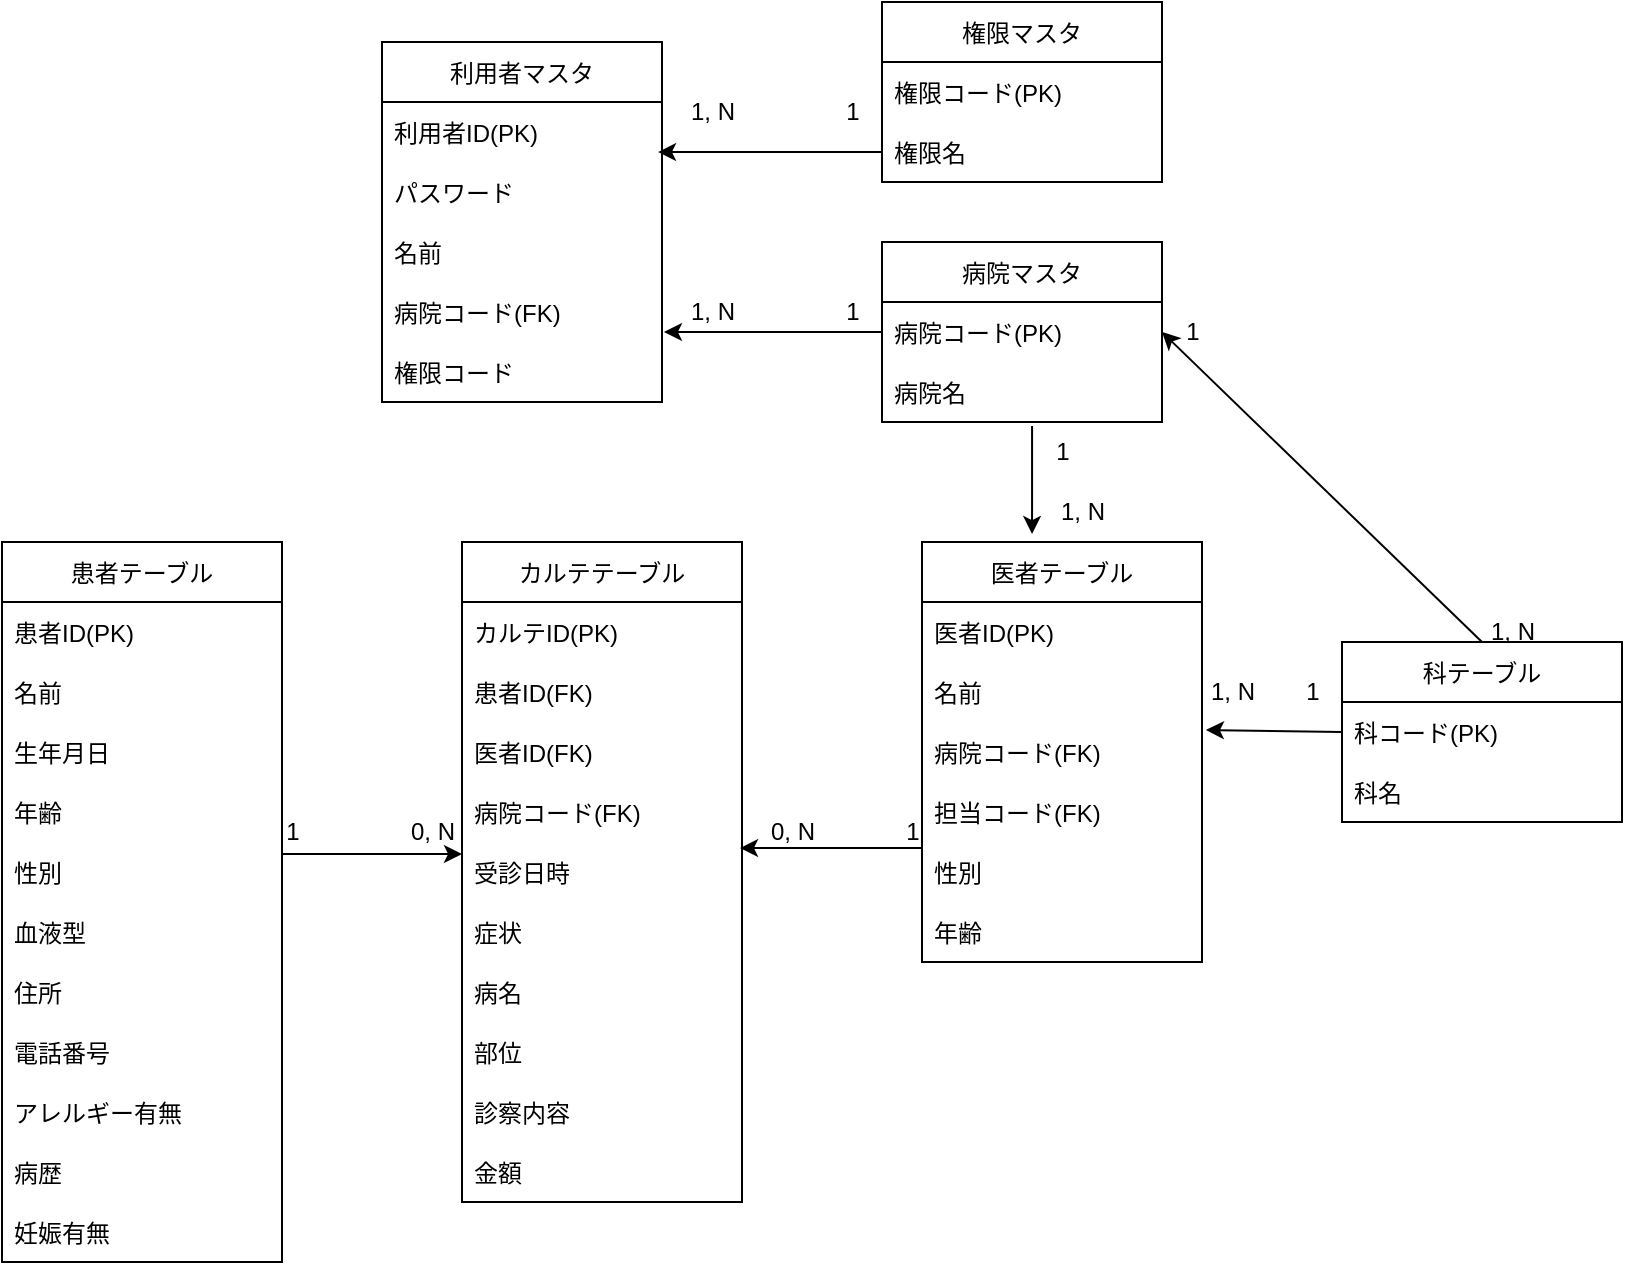 <mxfile version="20.2.8" type="device"><diagram id="y0JAZiJU88ASbfKCU6oa" name="ページ1"><mxGraphModel dx="1038" dy="714" grid="1" gridSize="10" guides="1" tooltips="1" connect="1" arrows="1" fold="1" page="1" pageScale="1" pageWidth="827" pageHeight="1169" math="0" shadow="0"><root><mxCell id="0"/><mxCell id="1" parent="0"/><mxCell id="m6EC7qF1NQxcS-XGs27F-1" value="利用者マスタ" style="swimlane;fontStyle=0;childLayout=stackLayout;horizontal=1;startSize=30;horizontalStack=0;resizeParent=1;resizeParentMax=0;resizeLast=0;collapsible=1;marginBottom=0;" parent="1" vertex="1"><mxGeometry x="310" y="50" width="140" height="180" as="geometry"/></mxCell><mxCell id="m6EC7qF1NQxcS-XGs27F-2" value="利用者ID(PK)" style="text;strokeColor=none;fillColor=none;align=left;verticalAlign=middle;spacingLeft=4;spacingRight=4;overflow=hidden;points=[[0,0.5],[1,0.5]];portConstraint=eastwest;rotatable=0;" parent="m6EC7qF1NQxcS-XGs27F-1" vertex="1"><mxGeometry y="30" width="140" height="30" as="geometry"/></mxCell><mxCell id="m6EC7qF1NQxcS-XGs27F-3" value="パスワード" style="text;strokeColor=none;fillColor=none;align=left;verticalAlign=middle;spacingLeft=4;spacingRight=4;overflow=hidden;points=[[0,0.5],[1,0.5]];portConstraint=eastwest;rotatable=0;" parent="m6EC7qF1NQxcS-XGs27F-1" vertex="1"><mxGeometry y="60" width="140" height="30" as="geometry"/></mxCell><mxCell id="m6EC7qF1NQxcS-XGs27F-4" value="名前" style="text;strokeColor=none;fillColor=none;align=left;verticalAlign=middle;spacingLeft=4;spacingRight=4;overflow=hidden;points=[[0,0.5],[1,0.5]];portConstraint=eastwest;rotatable=0;" parent="m6EC7qF1NQxcS-XGs27F-1" vertex="1"><mxGeometry y="90" width="140" height="30" as="geometry"/></mxCell><mxCell id="m6EC7qF1NQxcS-XGs27F-6" value="病院コード(FK)" style="text;strokeColor=none;fillColor=none;align=left;verticalAlign=middle;spacingLeft=4;spacingRight=4;overflow=hidden;points=[[0,0.5],[1,0.5]];portConstraint=eastwest;rotatable=0;" parent="m6EC7qF1NQxcS-XGs27F-1" vertex="1"><mxGeometry y="120" width="140" height="30" as="geometry"/></mxCell><mxCell id="m6EC7qF1NQxcS-XGs27F-59" value="権限コード" style="text;strokeColor=none;fillColor=none;align=left;verticalAlign=middle;spacingLeft=4;spacingRight=4;overflow=hidden;points=[[0,0.5],[1,0.5]];portConstraint=eastwest;rotatable=0;" parent="m6EC7qF1NQxcS-XGs27F-1" vertex="1"><mxGeometry y="150" width="140" height="30" as="geometry"/></mxCell><mxCell id="m6EC7qF1NQxcS-XGs27F-8" value="病院マスタ" style="swimlane;fontStyle=0;childLayout=stackLayout;horizontal=1;startSize=30;horizontalStack=0;resizeParent=1;resizeParentMax=0;resizeLast=0;collapsible=1;marginBottom=0;" parent="1" vertex="1"><mxGeometry x="560" y="150" width="140" height="90" as="geometry"/></mxCell><mxCell id="m6EC7qF1NQxcS-XGs27F-9" value="病院コード(PK)" style="text;strokeColor=none;fillColor=none;align=left;verticalAlign=middle;spacingLeft=4;spacingRight=4;overflow=hidden;points=[[0,0.5],[1,0.5]];portConstraint=eastwest;rotatable=0;" parent="m6EC7qF1NQxcS-XGs27F-8" vertex="1"><mxGeometry y="30" width="140" height="30" as="geometry"/></mxCell><mxCell id="m6EC7qF1NQxcS-XGs27F-10" value="病院名" style="text;strokeColor=none;fillColor=none;align=left;verticalAlign=middle;spacingLeft=4;spacingRight=4;overflow=hidden;points=[[0,0.5],[1,0.5]];portConstraint=eastwest;rotatable=0;" parent="m6EC7qF1NQxcS-XGs27F-8" vertex="1"><mxGeometry y="60" width="140" height="30" as="geometry"/></mxCell><mxCell id="m6EC7qF1NQxcS-XGs27F-14" value="患者テーブル" style="swimlane;fontStyle=0;childLayout=stackLayout;horizontal=1;startSize=30;horizontalStack=0;resizeParent=1;resizeParentMax=0;resizeLast=0;collapsible=1;marginBottom=0;" parent="1" vertex="1"><mxGeometry x="120" y="300" width="140" height="360" as="geometry"/></mxCell><mxCell id="m6EC7qF1NQxcS-XGs27F-15" value="患者ID(PK)" style="text;strokeColor=none;fillColor=none;align=left;verticalAlign=middle;spacingLeft=4;spacingRight=4;overflow=hidden;points=[[0,0.5],[1,0.5]];portConstraint=eastwest;rotatable=0;" parent="m6EC7qF1NQxcS-XGs27F-14" vertex="1"><mxGeometry y="30" width="140" height="30" as="geometry"/></mxCell><mxCell id="m6EC7qF1NQxcS-XGs27F-16" value="名前" style="text;strokeColor=none;fillColor=none;align=left;verticalAlign=middle;spacingLeft=4;spacingRight=4;overflow=hidden;points=[[0,0.5],[1,0.5]];portConstraint=eastwest;rotatable=0;" parent="m6EC7qF1NQxcS-XGs27F-14" vertex="1"><mxGeometry y="60" width="140" height="30" as="geometry"/></mxCell><mxCell id="m6EC7qF1NQxcS-XGs27F-17" value="生年月日" style="text;strokeColor=none;fillColor=none;align=left;verticalAlign=middle;spacingLeft=4;spacingRight=4;overflow=hidden;points=[[0,0.5],[1,0.5]];portConstraint=eastwest;rotatable=0;" parent="m6EC7qF1NQxcS-XGs27F-14" vertex="1"><mxGeometry y="90" width="140" height="30" as="geometry"/></mxCell><mxCell id="m6EC7qF1NQxcS-XGs27F-18" value="年齢" style="text;strokeColor=none;fillColor=none;align=left;verticalAlign=middle;spacingLeft=4;spacingRight=4;overflow=hidden;points=[[0,0.5],[1,0.5]];portConstraint=eastwest;rotatable=0;" parent="m6EC7qF1NQxcS-XGs27F-14" vertex="1"><mxGeometry y="120" width="140" height="30" as="geometry"/></mxCell><mxCell id="m6EC7qF1NQxcS-XGs27F-19" value="性別" style="text;strokeColor=none;fillColor=none;align=left;verticalAlign=middle;spacingLeft=4;spacingRight=4;overflow=hidden;points=[[0,0.5],[1,0.5]];portConstraint=eastwest;rotatable=0;" parent="m6EC7qF1NQxcS-XGs27F-14" vertex="1"><mxGeometry y="150" width="140" height="30" as="geometry"/></mxCell><mxCell id="m6EC7qF1NQxcS-XGs27F-20" value="血液型" style="text;strokeColor=none;fillColor=none;align=left;verticalAlign=middle;spacingLeft=4;spacingRight=4;overflow=hidden;points=[[0,0.5],[1,0.5]];portConstraint=eastwest;rotatable=0;" parent="m6EC7qF1NQxcS-XGs27F-14" vertex="1"><mxGeometry y="180" width="140" height="30" as="geometry"/></mxCell><mxCell id="m6EC7qF1NQxcS-XGs27F-21" value="住所" style="text;strokeColor=none;fillColor=none;align=left;verticalAlign=middle;spacingLeft=4;spacingRight=4;overflow=hidden;points=[[0,0.5],[1,0.5]];portConstraint=eastwest;rotatable=0;" parent="m6EC7qF1NQxcS-XGs27F-14" vertex="1"><mxGeometry y="210" width="140" height="30" as="geometry"/></mxCell><mxCell id="m6EC7qF1NQxcS-XGs27F-22" value="電話番号" style="text;strokeColor=none;fillColor=none;align=left;verticalAlign=middle;spacingLeft=4;spacingRight=4;overflow=hidden;points=[[0,0.5],[1,0.5]];portConstraint=eastwest;rotatable=0;" parent="m6EC7qF1NQxcS-XGs27F-14" vertex="1"><mxGeometry y="240" width="140" height="30" as="geometry"/></mxCell><mxCell id="m6EC7qF1NQxcS-XGs27F-23" value="アレルギー有無" style="text;strokeColor=none;fillColor=none;align=left;verticalAlign=middle;spacingLeft=4;spacingRight=4;overflow=hidden;points=[[0,0.5],[1,0.5]];portConstraint=eastwest;rotatable=0;" parent="m6EC7qF1NQxcS-XGs27F-14" vertex="1"><mxGeometry y="270" width="140" height="30" as="geometry"/></mxCell><mxCell id="m6EC7qF1NQxcS-XGs27F-46" value="病歴" style="text;strokeColor=none;fillColor=none;align=left;verticalAlign=middle;spacingLeft=4;spacingRight=4;overflow=hidden;points=[[0,0.5],[1,0.5]];portConstraint=eastwest;rotatable=0;" parent="m6EC7qF1NQxcS-XGs27F-14" vertex="1"><mxGeometry y="300" width="140" height="30" as="geometry"/></mxCell><mxCell id="m6EC7qF1NQxcS-XGs27F-47" value="妊娠有無" style="text;strokeColor=none;fillColor=none;align=left;verticalAlign=middle;spacingLeft=4;spacingRight=4;overflow=hidden;points=[[0,0.5],[1,0.5]];portConstraint=eastwest;rotatable=0;" parent="m6EC7qF1NQxcS-XGs27F-14" vertex="1"><mxGeometry y="330" width="140" height="30" as="geometry"/></mxCell><mxCell id="m6EC7qF1NQxcS-XGs27F-24" value="カルテテーブル" style="swimlane;fontStyle=0;childLayout=stackLayout;horizontal=1;startSize=30;horizontalStack=0;resizeParent=1;resizeParentMax=0;resizeLast=0;collapsible=1;marginBottom=0;" parent="1" vertex="1"><mxGeometry x="350" y="300" width="140" height="330" as="geometry"/></mxCell><mxCell id="m6EC7qF1NQxcS-XGs27F-25" value="カルテID(PK)" style="text;strokeColor=none;fillColor=none;align=left;verticalAlign=middle;spacingLeft=4;spacingRight=4;overflow=hidden;points=[[0,0.5],[1,0.5]];portConstraint=eastwest;rotatable=0;" parent="m6EC7qF1NQxcS-XGs27F-24" vertex="1"><mxGeometry y="30" width="140" height="30" as="geometry"/></mxCell><mxCell id="bHA2S4YRMcWtvCHvV8iR-1" value="患者ID(FK)" style="text;strokeColor=none;fillColor=none;align=left;verticalAlign=middle;spacingLeft=4;spacingRight=4;overflow=hidden;points=[[0,0.5],[1,0.5]];portConstraint=eastwest;rotatable=0;" vertex="1" parent="m6EC7qF1NQxcS-XGs27F-24"><mxGeometry y="60" width="140" height="30" as="geometry"/></mxCell><mxCell id="m6EC7qF1NQxcS-XGs27F-44" value="医者ID(FK)" style="text;strokeColor=none;fillColor=none;align=left;verticalAlign=middle;spacingLeft=4;spacingRight=4;overflow=hidden;points=[[0,0.5],[1,0.5]];portConstraint=eastwest;rotatable=0;" parent="m6EC7qF1NQxcS-XGs27F-24" vertex="1"><mxGeometry y="90" width="140" height="30" as="geometry"/></mxCell><mxCell id="bHA2S4YRMcWtvCHvV8iR-3" value="病院コード(FK)" style="text;strokeColor=none;fillColor=none;align=left;verticalAlign=middle;spacingLeft=4;spacingRight=4;overflow=hidden;points=[[0,0.5],[1,0.5]];portConstraint=eastwest;rotatable=0;" vertex="1" parent="m6EC7qF1NQxcS-XGs27F-24"><mxGeometry y="120" width="140" height="30" as="geometry"/></mxCell><mxCell id="m6EC7qF1NQxcS-XGs27F-28" value="受診日時" style="text;strokeColor=none;fillColor=none;align=left;verticalAlign=middle;spacingLeft=4;spacingRight=4;overflow=hidden;points=[[0,0.5],[1,0.5]];portConstraint=eastwest;rotatable=0;" parent="m6EC7qF1NQxcS-XGs27F-24" vertex="1"><mxGeometry y="150" width="140" height="30" as="geometry"/></mxCell><mxCell id="m6EC7qF1NQxcS-XGs27F-27" value="症状" style="text;strokeColor=none;fillColor=none;align=left;verticalAlign=middle;spacingLeft=4;spacingRight=4;overflow=hidden;points=[[0,0.5],[1,0.5]];portConstraint=eastwest;rotatable=0;" parent="m6EC7qF1NQxcS-XGs27F-24" vertex="1"><mxGeometry y="180" width="140" height="30" as="geometry"/></mxCell><mxCell id="bHA2S4YRMcWtvCHvV8iR-2" value="病名" style="text;strokeColor=none;fillColor=none;align=left;verticalAlign=middle;spacingLeft=4;spacingRight=4;overflow=hidden;points=[[0,0.5],[1,0.5]];portConstraint=eastwest;rotatable=0;" vertex="1" parent="m6EC7qF1NQxcS-XGs27F-24"><mxGeometry y="210" width="140" height="30" as="geometry"/></mxCell><mxCell id="bHA2S4YRMcWtvCHvV8iR-15" value="部位" style="text;strokeColor=none;fillColor=none;align=left;verticalAlign=middle;spacingLeft=4;spacingRight=4;overflow=hidden;points=[[0,0.5],[1,0.5]];portConstraint=eastwest;rotatable=0;" vertex="1" parent="m6EC7qF1NQxcS-XGs27F-24"><mxGeometry y="240" width="140" height="30" as="geometry"/></mxCell><mxCell id="m6EC7qF1NQxcS-XGs27F-45" value="診察内容" style="text;strokeColor=none;fillColor=none;align=left;verticalAlign=middle;spacingLeft=4;spacingRight=4;overflow=hidden;points=[[0,0.5],[1,0.5]];portConstraint=eastwest;rotatable=0;" parent="m6EC7qF1NQxcS-XGs27F-24" vertex="1"><mxGeometry y="270" width="140" height="30" as="geometry"/></mxCell><mxCell id="bHA2S4YRMcWtvCHvV8iR-14" value="金額" style="text;strokeColor=none;fillColor=none;align=left;verticalAlign=middle;spacingLeft=4;spacingRight=4;overflow=hidden;points=[[0,0.5],[1,0.5]];portConstraint=eastwest;rotatable=0;" vertex="1" parent="m6EC7qF1NQxcS-XGs27F-24"><mxGeometry y="300" width="140" height="30" as="geometry"/></mxCell><mxCell id="m6EC7qF1NQxcS-XGs27F-34" value="医者テーブル" style="swimlane;fontStyle=0;childLayout=stackLayout;horizontal=1;startSize=30;horizontalStack=0;resizeParent=1;resizeParentMax=0;resizeLast=0;collapsible=1;marginBottom=0;" parent="1" vertex="1"><mxGeometry x="580" y="300" width="140" height="210" as="geometry"/></mxCell><mxCell id="m6EC7qF1NQxcS-XGs27F-35" value="医者ID(PK)" style="text;strokeColor=none;fillColor=none;align=left;verticalAlign=middle;spacingLeft=4;spacingRight=4;overflow=hidden;points=[[0,0.5],[1,0.5]];portConstraint=eastwest;rotatable=0;" parent="m6EC7qF1NQxcS-XGs27F-34" vertex="1"><mxGeometry y="30" width="140" height="30" as="geometry"/></mxCell><mxCell id="m6EC7qF1NQxcS-XGs27F-36" value="名前" style="text;strokeColor=none;fillColor=none;align=left;verticalAlign=middle;spacingLeft=4;spacingRight=4;overflow=hidden;points=[[0,0.5],[1,0.5]];portConstraint=eastwest;rotatable=0;" parent="m6EC7qF1NQxcS-XGs27F-34" vertex="1"><mxGeometry y="60" width="140" height="30" as="geometry"/></mxCell><mxCell id="m6EC7qF1NQxcS-XGs27F-58" value="病院コード(FK)" style="text;strokeColor=none;fillColor=none;align=left;verticalAlign=middle;spacingLeft=4;spacingRight=4;overflow=hidden;points=[[0,0.5],[1,0.5]];portConstraint=eastwest;rotatable=0;" parent="m6EC7qF1NQxcS-XGs27F-34" vertex="1"><mxGeometry y="90" width="140" height="30" as="geometry"/></mxCell><mxCell id="m6EC7qF1NQxcS-XGs27F-37" value="担当コード(FK)" style="text;strokeColor=none;fillColor=none;align=left;verticalAlign=middle;spacingLeft=4;spacingRight=4;overflow=hidden;points=[[0,0.5],[1,0.5]];portConstraint=eastwest;rotatable=0;" parent="m6EC7qF1NQxcS-XGs27F-34" vertex="1"><mxGeometry y="120" width="140" height="30" as="geometry"/></mxCell><mxCell id="m6EC7qF1NQxcS-XGs27F-39" value="性別" style="text;strokeColor=none;fillColor=none;align=left;verticalAlign=middle;spacingLeft=4;spacingRight=4;overflow=hidden;points=[[0,0.5],[1,0.5]];portConstraint=eastwest;rotatable=0;" parent="m6EC7qF1NQxcS-XGs27F-34" vertex="1"><mxGeometry y="150" width="140" height="30" as="geometry"/></mxCell><mxCell id="m6EC7qF1NQxcS-XGs27F-38" value="年齢" style="text;strokeColor=none;fillColor=none;align=left;verticalAlign=middle;spacingLeft=4;spacingRight=4;overflow=hidden;points=[[0,0.5],[1,0.5]];portConstraint=eastwest;rotatable=0;" parent="m6EC7qF1NQxcS-XGs27F-34" vertex="1"><mxGeometry y="180" width="140" height="30" as="geometry"/></mxCell><mxCell id="m6EC7qF1NQxcS-XGs27F-60" value="権限マスタ" style="swimlane;fontStyle=0;childLayout=stackLayout;horizontal=1;startSize=30;horizontalStack=0;resizeParent=1;resizeParentMax=0;resizeLast=0;collapsible=1;marginBottom=0;" parent="1" vertex="1"><mxGeometry x="560" y="30" width="140" height="90" as="geometry"/></mxCell><mxCell id="m6EC7qF1NQxcS-XGs27F-61" value="権限コード(PK)" style="text;strokeColor=none;fillColor=none;align=left;verticalAlign=middle;spacingLeft=4;spacingRight=4;overflow=hidden;points=[[0,0.5],[1,0.5]];portConstraint=eastwest;rotatable=0;" parent="m6EC7qF1NQxcS-XGs27F-60" vertex="1"><mxGeometry y="30" width="140" height="30" as="geometry"/></mxCell><mxCell id="m6EC7qF1NQxcS-XGs27F-62" value="権限名" style="text;strokeColor=none;fillColor=none;align=left;verticalAlign=middle;spacingLeft=4;spacingRight=4;overflow=hidden;points=[[0,0.5],[1,0.5]];portConstraint=eastwest;rotatable=0;" parent="m6EC7qF1NQxcS-XGs27F-60" vertex="1"><mxGeometry y="60" width="140" height="30" as="geometry"/></mxCell><mxCell id="m6EC7qF1NQxcS-XGs27F-63" value="" style="endArrow=classic;html=1;rounded=0;exitX=0;exitY=0.5;exitDx=0;exitDy=0;entryX=1.007;entryY=0.833;entryDx=0;entryDy=0;entryPerimeter=0;" parent="1" source="m6EC7qF1NQxcS-XGs27F-9" target="m6EC7qF1NQxcS-XGs27F-6" edge="1"><mxGeometry width="50" height="50" relative="1" as="geometry"><mxPoint x="560" y="100" as="sourcePoint"/><mxPoint x="460" y="200" as="targetPoint"/></mxGeometry></mxCell><mxCell id="m6EC7qF1NQxcS-XGs27F-64" value="" style="endArrow=classic;html=1;rounded=0;exitX=0;exitY=0.5;exitDx=0;exitDy=0;entryX=-0.04;entryY=1.167;entryDx=0;entryDy=0;entryPerimeter=0;" parent="1" edge="1" target="m6EC7qF1NQxcS-XGs27F-67" source="m6EC7qF1NQxcS-XGs27F-62"><mxGeometry width="50" height="50" relative="1" as="geometry"><mxPoint x="180.0" y="200.98" as="sourcePoint"/><mxPoint x="450" y="205" as="targetPoint"/></mxGeometry></mxCell><mxCell id="m6EC7qF1NQxcS-XGs27F-65" value="1" style="text;html=1;align=center;verticalAlign=middle;resizable=0;points=[];autosize=1;strokeColor=none;fillColor=none;" parent="1" vertex="1"><mxGeometry x="530" y="70" width="30" height="30" as="geometry"/></mxCell><mxCell id="m6EC7qF1NQxcS-XGs27F-66" value="1" style="text;html=1;align=center;verticalAlign=middle;resizable=0;points=[];autosize=1;strokeColor=none;fillColor=none;" parent="1" vertex="1"><mxGeometry x="530" y="170" width="30" height="30" as="geometry"/></mxCell><mxCell id="m6EC7qF1NQxcS-XGs27F-67" value="1, N" style="text;html=1;align=center;verticalAlign=middle;resizable=0;points=[];autosize=1;strokeColor=none;fillColor=none;" parent="1" vertex="1"><mxGeometry x="450" y="70" width="50" height="30" as="geometry"/></mxCell><mxCell id="m6EC7qF1NQxcS-XGs27F-69" value="1, N" style="text;html=1;align=center;verticalAlign=middle;resizable=0;points=[];autosize=1;strokeColor=none;fillColor=none;" parent="1" vertex="1"><mxGeometry x="450" y="170" width="50" height="30" as="geometry"/></mxCell><mxCell id="m6EC7qF1NQxcS-XGs27F-73" value="" style="endArrow=classic;html=1;rounded=0;entryX=0.8;entryY=0.867;entryDx=0;entryDy=0;entryPerimeter=0;" parent="1" target="m6EC7qF1NQxcS-XGs27F-76" edge="1"><mxGeometry width="50" height="50" relative="1" as="geometry"><mxPoint x="260" y="456" as="sourcePoint"/><mxPoint x="360" y="456" as="targetPoint"/></mxGeometry></mxCell><mxCell id="m6EC7qF1NQxcS-XGs27F-74" value="" style="endArrow=classic;html=1;rounded=0;entryX=-0.02;entryY=0.767;entryDx=0;entryDy=0;entryPerimeter=0;" parent="1" target="m6EC7qF1NQxcS-XGs27F-79" edge="1"><mxGeometry width="50" height="50" relative="1" as="geometry"><mxPoint x="580" y="453" as="sourcePoint"/><mxPoint x="369.02" y="457" as="targetPoint"/></mxGeometry></mxCell><mxCell id="m6EC7qF1NQxcS-XGs27F-75" value="1" style="text;html=1;align=center;verticalAlign=middle;resizable=0;points=[];autosize=1;strokeColor=none;fillColor=none;" parent="1" vertex="1"><mxGeometry x="250" y="430" width="30" height="30" as="geometry"/></mxCell><mxCell id="m6EC7qF1NQxcS-XGs27F-76" value="0, N" style="text;html=1;align=center;verticalAlign=middle;resizable=0;points=[];autosize=1;strokeColor=none;fillColor=none;" parent="1" vertex="1"><mxGeometry x="310" y="430" width="50" height="30" as="geometry"/></mxCell><mxCell id="m6EC7qF1NQxcS-XGs27F-77" value="1" style="text;html=1;align=center;verticalAlign=middle;resizable=0;points=[];autosize=1;strokeColor=none;fillColor=none;" parent="1" vertex="1"><mxGeometry x="560" y="430" width="30" height="30" as="geometry"/></mxCell><mxCell id="m6EC7qF1NQxcS-XGs27F-79" value="0, N" style="text;html=1;align=center;verticalAlign=middle;resizable=0;points=[];autosize=1;strokeColor=none;fillColor=none;" parent="1" vertex="1"><mxGeometry x="490" y="430" width="50" height="30" as="geometry"/></mxCell><mxCell id="m6EC7qF1NQxcS-XGs27F-89" value="科テーブル" style="swimlane;fontStyle=0;childLayout=stackLayout;horizontal=1;startSize=30;horizontalStack=0;resizeParent=1;resizeParentMax=0;resizeLast=0;collapsible=1;marginBottom=0;" parent="1" vertex="1"><mxGeometry x="790" y="350" width="140" height="90" as="geometry"/></mxCell><mxCell id="m6EC7qF1NQxcS-XGs27F-90" value="科コード(PK)" style="text;strokeColor=none;fillColor=none;align=left;verticalAlign=middle;spacingLeft=4;spacingRight=4;overflow=hidden;points=[[0,0.5],[1,0.5]];portConstraint=eastwest;rotatable=0;" parent="m6EC7qF1NQxcS-XGs27F-89" vertex="1"><mxGeometry y="30" width="140" height="30" as="geometry"/></mxCell><mxCell id="m6EC7qF1NQxcS-XGs27F-91" value="科名" style="text;strokeColor=none;fillColor=none;align=left;verticalAlign=middle;spacingLeft=4;spacingRight=4;overflow=hidden;points=[[0,0.5],[1,0.5]];portConstraint=eastwest;rotatable=0;" parent="m6EC7qF1NQxcS-XGs27F-89" vertex="1"><mxGeometry y="60" width="140" height="30" as="geometry"/></mxCell><mxCell id="m6EC7qF1NQxcS-XGs27F-96" value="" style="endArrow=classic;html=1;rounded=0;exitX=0;exitY=0.5;exitDx=0;exitDy=0;entryX=1.014;entryY=0.133;entryDx=0;entryDy=0;entryPerimeter=0;" parent="1" source="m6EC7qF1NQxcS-XGs27F-90" target="m6EC7qF1NQxcS-XGs27F-58" edge="1"><mxGeometry width="50" height="50" relative="1" as="geometry"><mxPoint x="420" y="330" as="sourcePoint"/><mxPoint x="470" y="280" as="targetPoint"/></mxGeometry></mxCell><mxCell id="m6EC7qF1NQxcS-XGs27F-97" value="1" style="text;html=1;align=center;verticalAlign=middle;resizable=0;points=[];autosize=1;strokeColor=none;fillColor=none;" parent="1" vertex="1"><mxGeometry x="760" y="360" width="30" height="30" as="geometry"/></mxCell><mxCell id="m6EC7qF1NQxcS-XGs27F-98" value="1, N" style="text;html=1;align=center;verticalAlign=middle;resizable=0;points=[];autosize=1;strokeColor=none;fillColor=none;" parent="1" vertex="1"><mxGeometry x="710" y="360" width="50" height="30" as="geometry"/></mxCell><mxCell id="bHA2S4YRMcWtvCHvV8iR-5" value="" style="endArrow=classic;html=1;rounded=0;exitX=0.536;exitY=1.067;exitDx=0;exitDy=0;exitPerimeter=0;entryX=0.393;entryY=-0.019;entryDx=0;entryDy=0;entryPerimeter=0;" edge="1" parent="1" source="m6EC7qF1NQxcS-XGs27F-10" target="m6EC7qF1NQxcS-XGs27F-34"><mxGeometry width="50" height="50" relative="1" as="geometry"><mxPoint x="500" y="390" as="sourcePoint"/><mxPoint x="550" y="340" as="targetPoint"/></mxGeometry></mxCell><mxCell id="bHA2S4YRMcWtvCHvV8iR-7" value="" style="endArrow=classic;html=1;rounded=0;entryX=1;entryY=0.5;entryDx=0;entryDy=0;exitX=0.5;exitY=0;exitDx=0;exitDy=0;" edge="1" parent="1" source="m6EC7qF1NQxcS-XGs27F-89" target="m6EC7qF1NQxcS-XGs27F-9"><mxGeometry width="50" height="50" relative="1" as="geometry"><mxPoint x="500" y="390" as="sourcePoint"/><mxPoint x="550" y="340" as="targetPoint"/></mxGeometry></mxCell><mxCell id="bHA2S4YRMcWtvCHvV8iR-10" value="1" style="text;html=1;align=center;verticalAlign=middle;resizable=0;points=[];autosize=1;strokeColor=none;fillColor=none;" vertex="1" parent="1"><mxGeometry x="635" y="240" width="30" height="30" as="geometry"/></mxCell><mxCell id="bHA2S4YRMcWtvCHvV8iR-11" value="1, N" style="text;html=1;align=center;verticalAlign=middle;resizable=0;points=[];autosize=1;strokeColor=none;fillColor=none;" vertex="1" parent="1"><mxGeometry x="635" y="270" width="50" height="30" as="geometry"/></mxCell><mxCell id="bHA2S4YRMcWtvCHvV8iR-16" value="1, N" style="text;html=1;align=center;verticalAlign=middle;resizable=0;points=[];autosize=1;strokeColor=none;fillColor=none;" vertex="1" parent="1"><mxGeometry x="850" y="330" width="50" height="30" as="geometry"/></mxCell><mxCell id="bHA2S4YRMcWtvCHvV8iR-17" value="1" style="text;html=1;align=center;verticalAlign=middle;resizable=0;points=[];autosize=1;strokeColor=none;fillColor=none;" vertex="1" parent="1"><mxGeometry x="700" y="180" width="30" height="30" as="geometry"/></mxCell></root></mxGraphModel></diagram></mxfile>